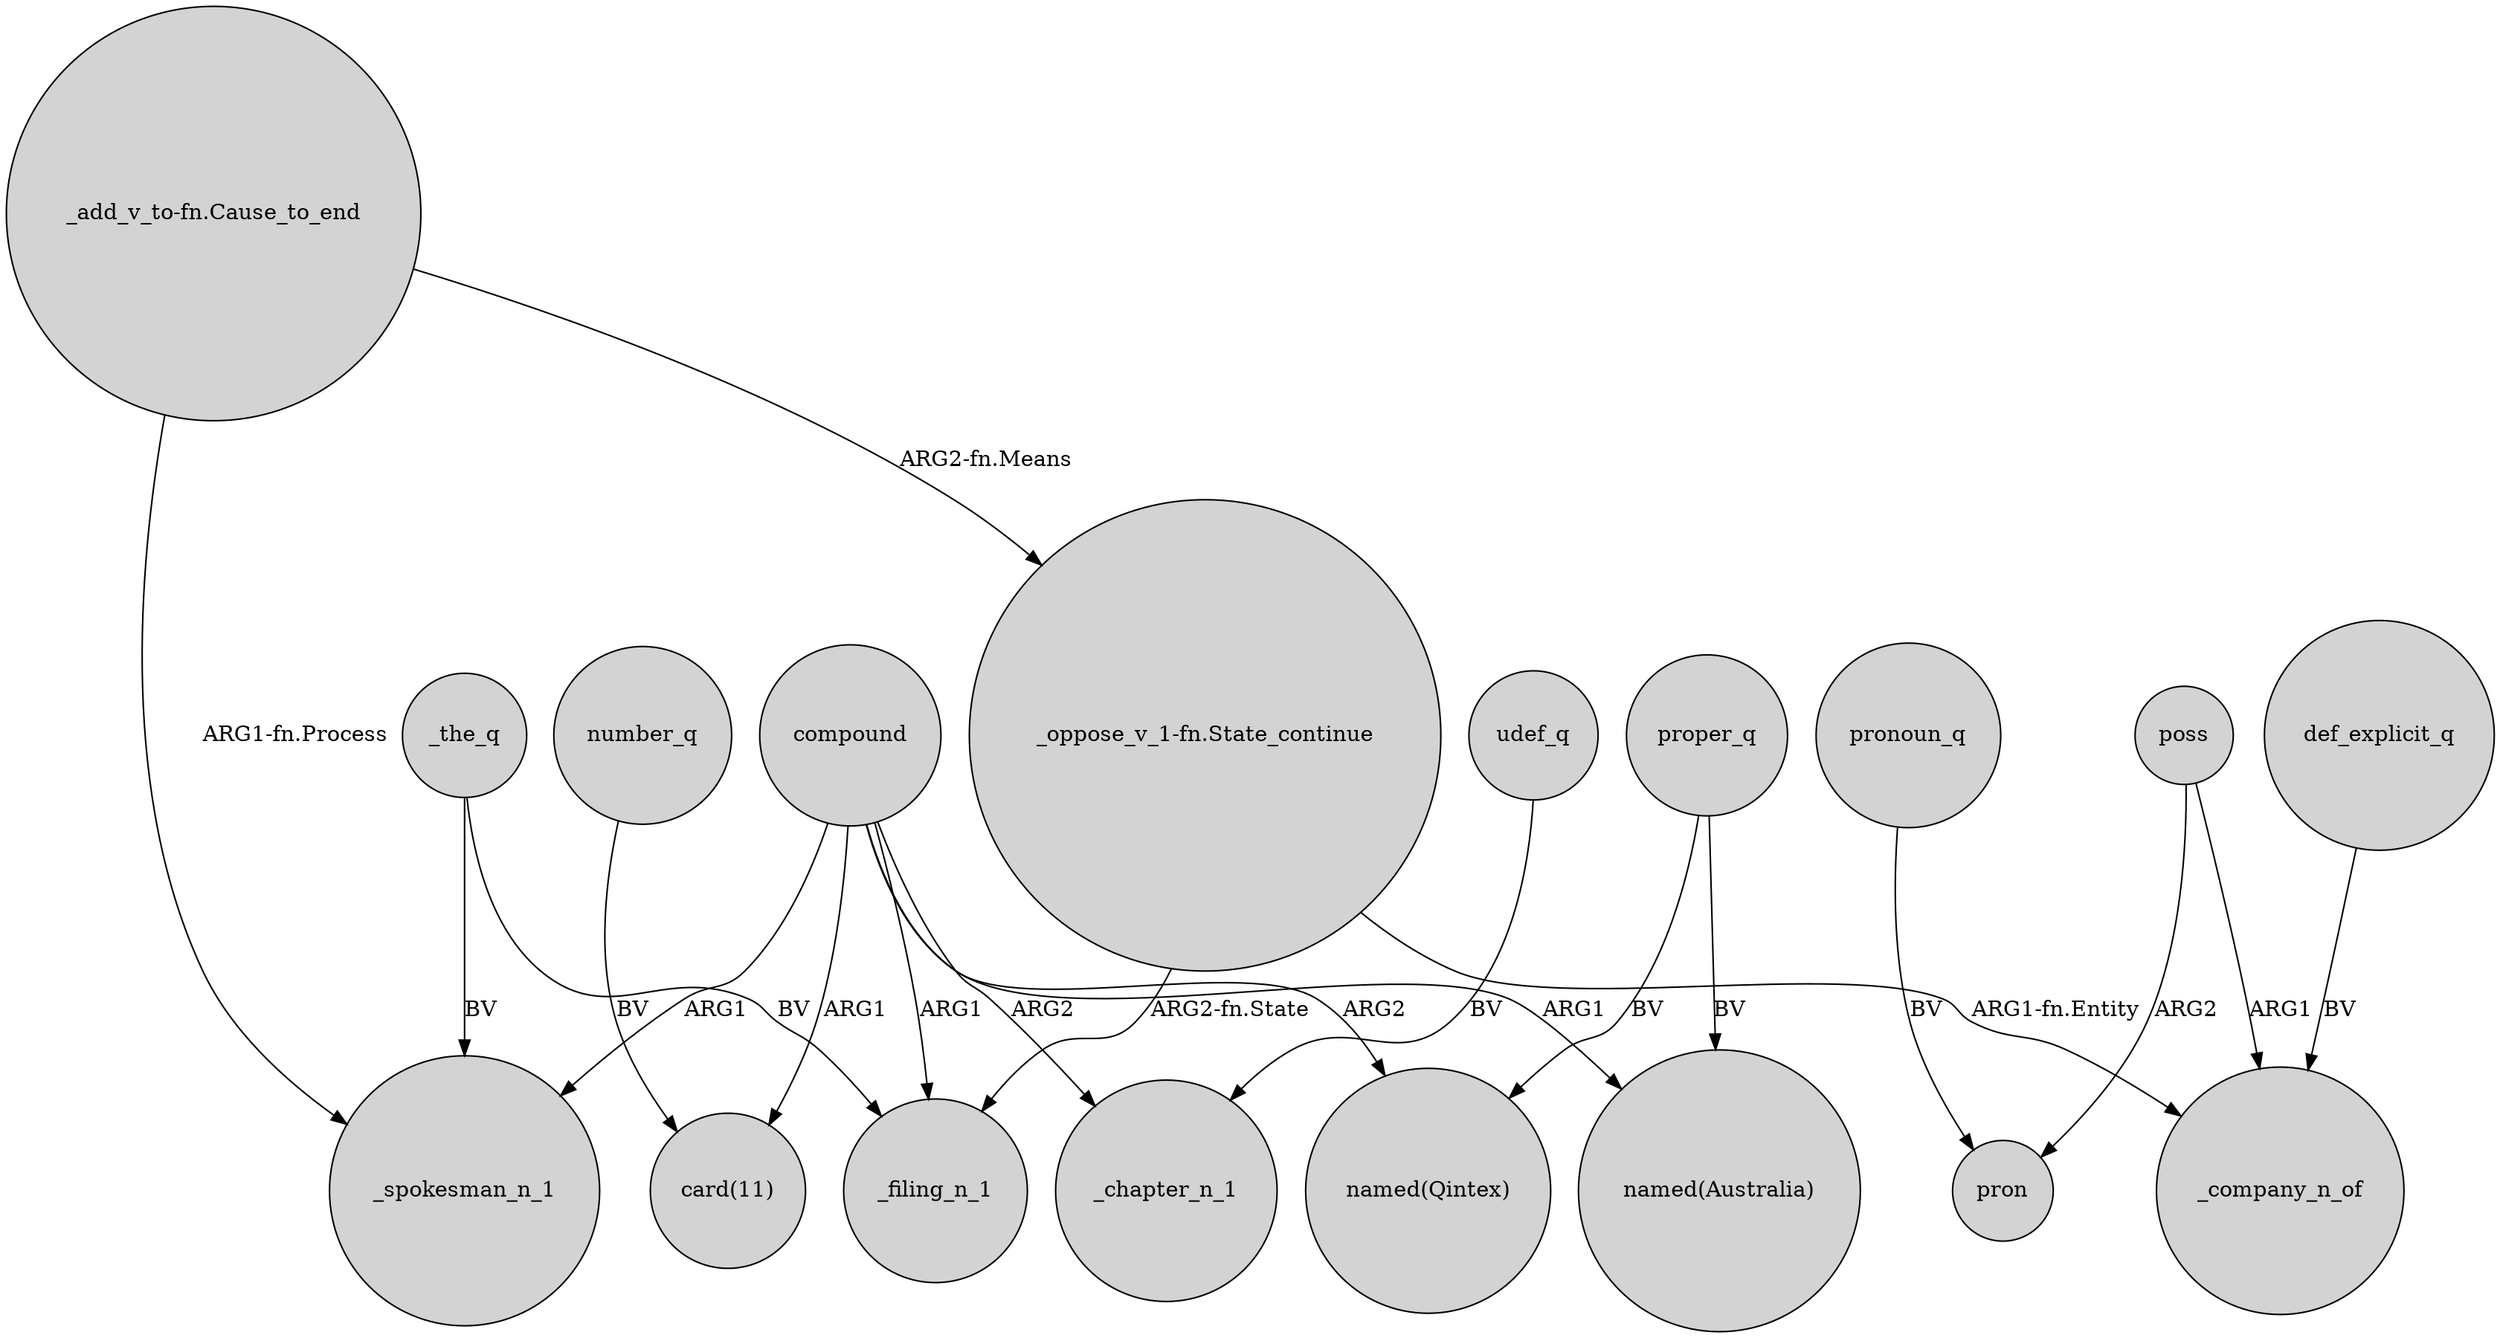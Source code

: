 digraph {
	node [shape=circle style=filled]
	compound -> _spokesman_n_1 [label=ARG1]
	compound -> "card(11)" [label=ARG1]
	"_oppose_v_1-fn.State_continue" -> _company_n_of [label="ARG1-fn.Entity"]
	_the_q -> _filing_n_1 [label=BV]
	proper_q -> "named(Australia)" [label=BV]
	compound -> _filing_n_1 [label=ARG1]
	pronoun_q -> pron [label=BV]
	poss -> pron [label=ARG2]
	"_add_v_to-fn.Cause_to_end" -> "_oppose_v_1-fn.State_continue" [label="ARG2-fn.Means"]
	"_oppose_v_1-fn.State_continue" -> _filing_n_1 [label="ARG2-fn.State"]
	compound -> _chapter_n_1 [label=ARG2]
	compound -> "named(Qintex)" [label=ARG2]
	proper_q -> "named(Qintex)" [label=BV]
	udef_q -> _chapter_n_1 [label=BV]
	compound -> "named(Australia)" [label=ARG1]
	poss -> _company_n_of [label=ARG1]
	_the_q -> _spokesman_n_1 [label=BV]
	def_explicit_q -> _company_n_of [label=BV]
	"_add_v_to-fn.Cause_to_end" -> _spokesman_n_1 [label="ARG1-fn.Process"]
	number_q -> "card(11)" [label=BV]
}
